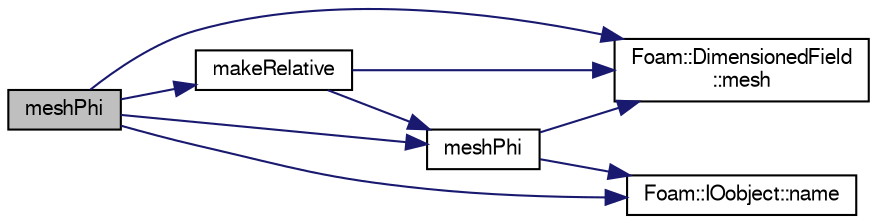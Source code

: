 digraph "meshPhi"
{
  bgcolor="transparent";
  edge [fontname="FreeSans",fontsize="10",labelfontname="FreeSans",labelfontsize="10"];
  node [fontname="FreeSans",fontsize="10",shape=record];
  rankdir="LR";
  Node17494 [label="meshPhi",height=0.2,width=0.4,color="black", fillcolor="grey75", style="filled", fontcolor="black"];
  Node17494 -> Node17495 [color="midnightblue",fontsize="10",style="solid",fontname="FreeSans"];
  Node17495 [label="makeRelative",height=0.2,width=0.4,color="black",URL="$a21134.html#ae00091d1897bf4c4f3e3e459514da452",tooltip="Make the given flux relative. "];
  Node17495 -> Node17496 [color="midnightblue",fontsize="10",style="solid",fontname="FreeSans"];
  Node17496 [label="Foam::DimensionedField\l::mesh",height=0.2,width=0.4,color="black",URL="$a26390.html#a8f1110830348a1448a14ab5e3cf47e3b",tooltip="Return mesh. "];
  Node17495 -> Node17497 [color="midnightblue",fontsize="10",style="solid",fontname="FreeSans"];
  Node17497 [label="meshPhi",height=0.2,width=0.4,color="black",URL="$a21134.html#a4de91c07f95262e698d486b45f6c2fe6"];
  Node17497 -> Node17496 [color="midnightblue",fontsize="10",style="solid",fontname="FreeSans"];
  Node17497 -> Node17498 [color="midnightblue",fontsize="10",style="solid",fontname="FreeSans"];
  Node17498 [label="Foam::IOobject::name",height=0.2,width=0.4,color="black",URL="$a26142.html#acc80e00a8ac919288fb55bd14cc88bf6",tooltip="Return name. "];
  Node17494 -> Node17496 [color="midnightblue",fontsize="10",style="solid",fontname="FreeSans"];
  Node17494 -> Node17497 [color="midnightblue",fontsize="10",style="solid",fontname="FreeSans"];
  Node17494 -> Node17498 [color="midnightblue",fontsize="10",style="solid",fontname="FreeSans"];
}
